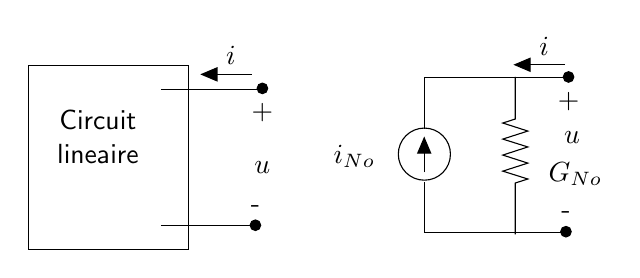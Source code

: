 \begin{tikzpicture}[y=-1cm]
\sf
\filldraw[black] (3.867,4.927) circle (0.067cm);
\path (3.867,4.762) node[text=black,anchor=base] {-};
\filldraw[black] (3.956,3.189) circle (0.067cm);
\path (3.956,3.589) node[text=black,anchor=base] {+};
\draw[arrows=-triangle 45,black] (3.822,3.011) -- (3.167,3.011);
\path (3.556,2.889) node[text=black,anchor=base] {$i$};
\draw[arrows=-triangle 45,black] (6.011,4.256) -- (6.011,3.8);
\filldraw[black] (7.844,3.044) circle (0.067cm);
\path (7.844,3.444) node[text=black,anchor=base] {+};
\filldraw[black] (7.811,5.009) circle (0.067cm);
\path (7.811,4.844) node[text=black,anchor=base] {-};
\draw[arrows=-triangle 45,black] (7.8,2.889) -- (7.144,2.889);
\path (7.533,2.767) node[text=black,anchor=base] {$i$};
\draw[black] (0.982,2.9) rectangle (3.016,5.233);
\draw[black] (2.667,3.2) -- (3.882,3.2);
\draw[black] (2.667,4.933) -- (3.882,4.933);
\draw[black] (6.011,3.7) -- (6.011,3.056) -- (7.789,3.056);
\path (1.867,3.716) node[text=black,anchor=base] {Circuit};
\path (1.867,4.149) node[text=black,anchor=base] {lineaire};
\path (3.956,4.267) node[text=black,anchor=base] {$u$};
\path (5.511,4.144) node[text=black,anchor=base east] {$i_{No}$};
\path (7.467,4.367) node[text=black,anchor=base west] {$G_{No}$};
\path (7.889,3.889) node[text=black,anchor=base] {$u$};
\draw[black] (6.013,4.024) circle (0.331cm);
\draw[black] (7.167,3.044) -- (7.167,3.578) -- (7.009,3.629) -- (7.327,3.731) -- (7.009,3.833) -- (7.327,3.933) -- (7.009,4.036) -- (7.327,4.138) -- (7.009,4.24) -- (7.327,4.34) -- (7.167,4.391) -- (7.167,5.044);
\draw[black] (6.011,4.378) -- (6.011,5.022) -- (7.789,5.022);

\end{tikzpicture}%

%% Configure (x)emacs for this file ...
%% Local Variables:
%% mode: latex
%% End: